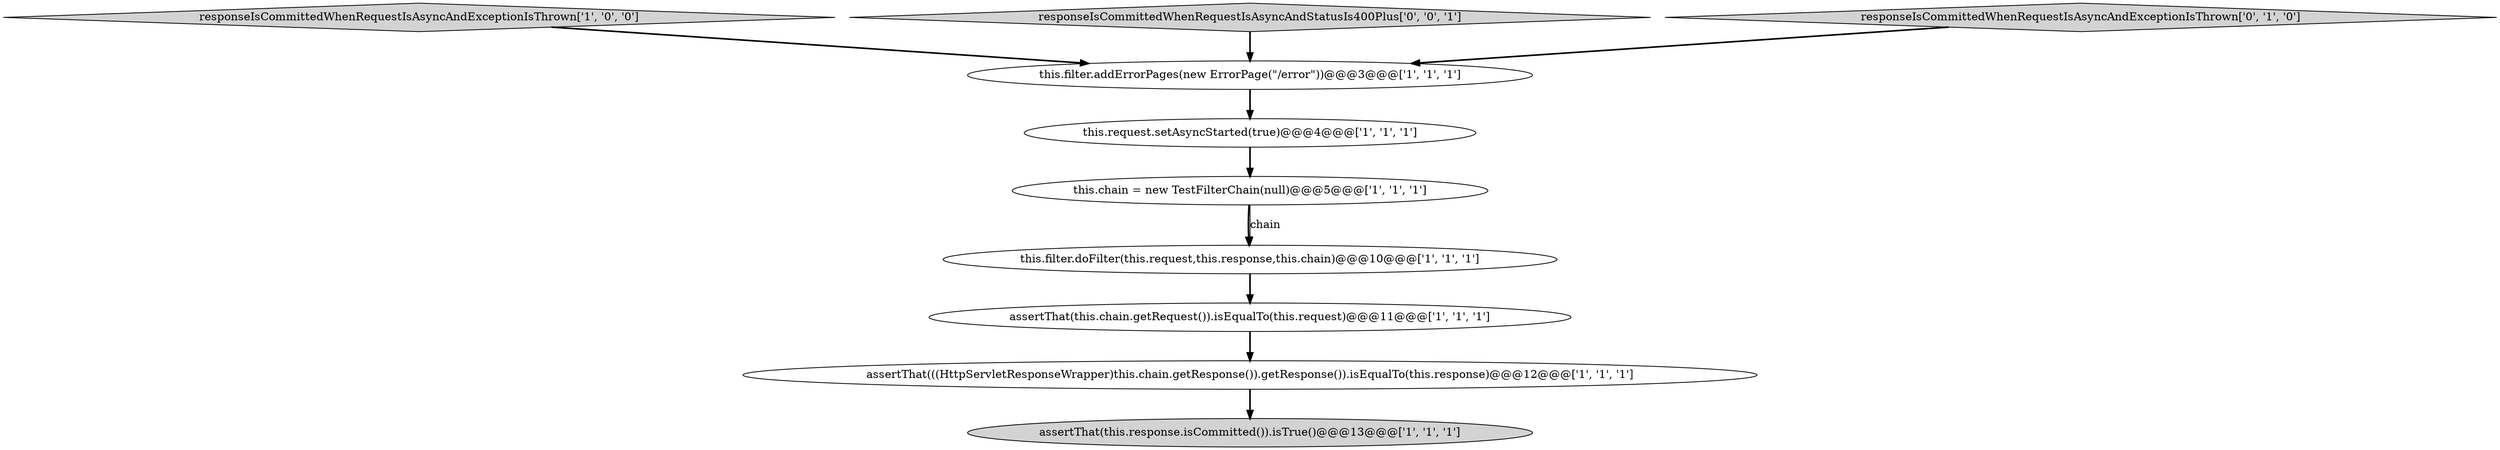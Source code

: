 digraph {
0 [style = filled, label = "this.filter.doFilter(this.request,this.response,this.chain)@@@10@@@['1', '1', '1']", fillcolor = white, shape = ellipse image = "AAA0AAABBB1BBB"];
7 [style = filled, label = "this.chain = new TestFilterChain(null)@@@5@@@['1', '1', '1']", fillcolor = white, shape = ellipse image = "AAA0AAABBB1BBB"];
2 [style = filled, label = "assertThat(this.chain.getRequest()).isEqualTo(this.request)@@@11@@@['1', '1', '1']", fillcolor = white, shape = ellipse image = "AAA0AAABBB1BBB"];
6 [style = filled, label = "this.request.setAsyncStarted(true)@@@4@@@['1', '1', '1']", fillcolor = white, shape = ellipse image = "AAA0AAABBB1BBB"];
5 [style = filled, label = "this.filter.addErrorPages(new ErrorPage(\"/error\"))@@@3@@@['1', '1', '1']", fillcolor = white, shape = ellipse image = "AAA0AAABBB1BBB"];
3 [style = filled, label = "responseIsCommittedWhenRequestIsAsyncAndExceptionIsThrown['1', '0', '0']", fillcolor = lightgray, shape = diamond image = "AAA0AAABBB1BBB"];
1 [style = filled, label = "assertThat(this.response.isCommitted()).isTrue()@@@13@@@['1', '1', '1']", fillcolor = lightgray, shape = ellipse image = "AAA0AAABBB1BBB"];
9 [style = filled, label = "responseIsCommittedWhenRequestIsAsyncAndStatusIs400Plus['0', '0', '1']", fillcolor = lightgray, shape = diamond image = "AAA0AAABBB3BBB"];
4 [style = filled, label = "assertThat(((HttpServletResponseWrapper)this.chain.getResponse()).getResponse()).isEqualTo(this.response)@@@12@@@['1', '1', '1']", fillcolor = white, shape = ellipse image = "AAA0AAABBB1BBB"];
8 [style = filled, label = "responseIsCommittedWhenRequestIsAsyncAndExceptionIsThrown['0', '1', '0']", fillcolor = lightgray, shape = diamond image = "AAA0AAABBB2BBB"];
9->5 [style = bold, label=""];
4->1 [style = bold, label=""];
7->0 [style = bold, label=""];
3->5 [style = bold, label=""];
5->6 [style = bold, label=""];
6->7 [style = bold, label=""];
8->5 [style = bold, label=""];
7->0 [style = solid, label="chain"];
2->4 [style = bold, label=""];
0->2 [style = bold, label=""];
}
